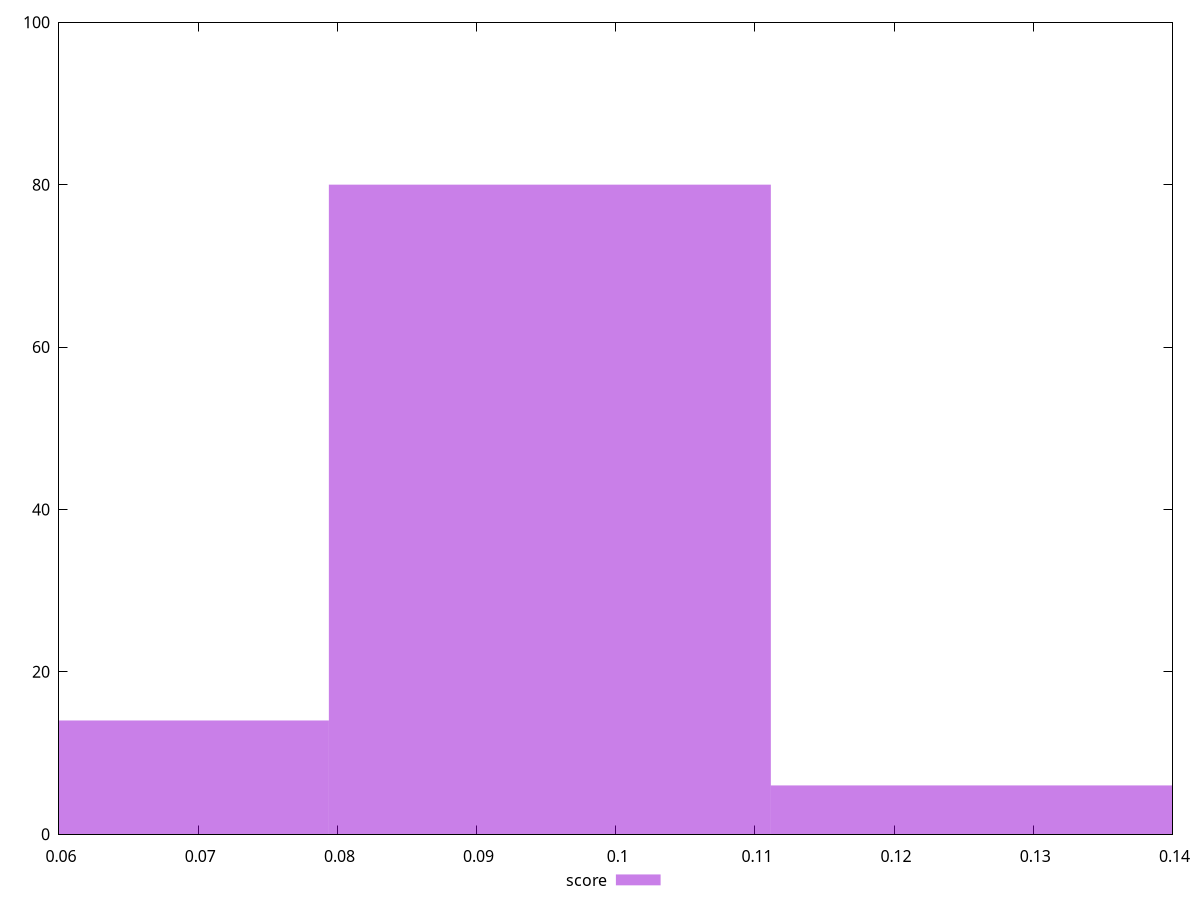 reset

$score <<EOF
0.09526528082019942 80
0.06351018721346628 14
0.12702037442693256 6
EOF

set key outside below
set boxwidth 0.03175509360673314
set xrange [0.06:0.14]
set yrange [0:100]
set trange [0:100]
set style fill transparent solid 0.5 noborder
set terminal svg size 640, 490 enhanced background rgb 'white'
set output "reports/report_00027_2021-02-24T12-40-31.850Z/interactive/samples/music/score/histogram.svg"

plot $score title "score" with boxes

reset
